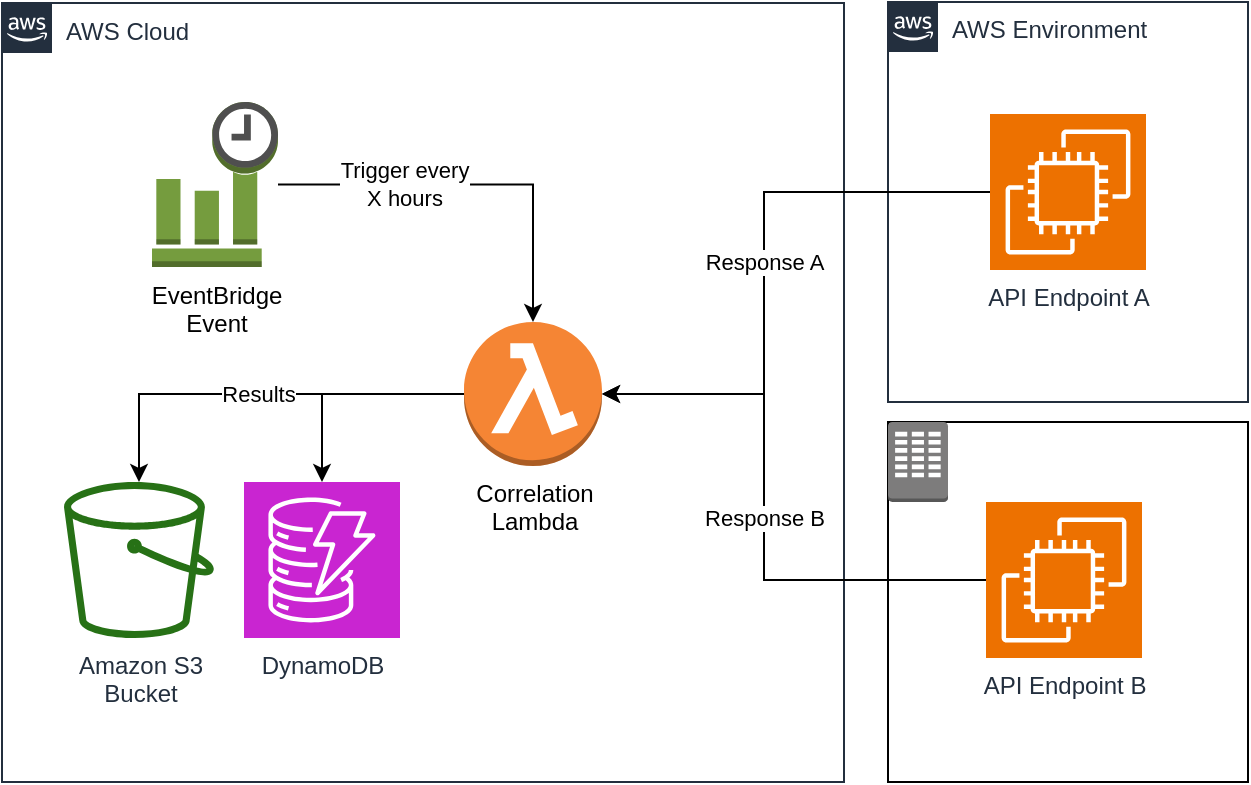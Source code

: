 <mxfile version="22.0.3" type="device">
  <diagram id="Ht1M8jgEwFfnCIfOTk4-" name="Page-1">
    <mxGraphModel dx="1266" dy="1500" grid="1" gridSize="10" guides="1" tooltips="1" connect="1" arrows="1" fold="1" page="1" pageScale="1" pageWidth="1169" pageHeight="827" math="0" shadow="0">
      <root>
        <mxCell id="0" />
        <mxCell id="1" parent="0" />
        <mxCell id="UEzPUAAOIrF-is8g5C7q-176" value="AWS Environment" style="points=[[0,0],[0.25,0],[0.5,0],[0.75,0],[1,0],[1,0.25],[1,0.5],[1,0.75],[1,1],[0.75,1],[0.5,1],[0.25,1],[0,1],[0,0.75],[0,0.5],[0,0.25]];outlineConnect=0;gradientColor=none;html=1;whiteSpace=wrap;fontSize=12;fontStyle=0;shape=mxgraph.aws4.group;grIcon=mxgraph.aws4.group_aws_cloud_alt;strokeColor=#232F3E;fillColor=none;verticalAlign=top;align=left;spacingLeft=30;fontColor=#232F3E;dashed=0;labelBackgroundColor=#ffffff;container=1;pointerEvents=0;collapsible=0;recursiveResize=0;" parent="1" vertex="1">
          <mxGeometry x="662" y="-790" width="180" height="200" as="geometry" />
        </mxCell>
        <mxCell id="A5bYDKnoqr3fhRiBPHVk-4" value="API Endpoint A" style="sketch=0;points=[[0,0,0],[0.25,0,0],[0.5,0,0],[0.75,0,0],[1,0,0],[0,1,0],[0.25,1,0],[0.5,1,0],[0.75,1,0],[1,1,0],[0,0.25,0],[0,0.5,0],[0,0.75,0],[1,0.25,0],[1,0.5,0],[1,0.75,0]];outlineConnect=0;fontColor=#232F3E;fillColor=#ED7100;strokeColor=#ffffff;dashed=0;verticalLabelPosition=bottom;verticalAlign=top;align=center;html=1;fontSize=12;fontStyle=0;aspect=fixed;shape=mxgraph.aws4.resourceIcon;resIcon=mxgraph.aws4.ec2;" vertex="1" parent="UEzPUAAOIrF-is8g5C7q-176">
          <mxGeometry x="51" y="56" width="78" height="78" as="geometry" />
        </mxCell>
        <mxCell id="UEzPUAAOIrF-is8g5C7q-175" value="AWS Cloud" style="points=[[0,0],[0.25,0],[0.5,0],[0.75,0],[1,0],[1,0.25],[1,0.5],[1,0.75],[1,1],[0.75,1],[0.5,1],[0.25,1],[0,1],[0,0.75],[0,0.5],[0,0.25]];outlineConnect=0;gradientColor=none;html=1;whiteSpace=wrap;fontSize=12;fontStyle=0;shape=mxgraph.aws4.group;grIcon=mxgraph.aws4.group_aws_cloud_alt;strokeColor=#232F3E;fillColor=none;verticalAlign=top;align=left;spacingLeft=30;fontColor=#232F3E;dashed=0;labelBackgroundColor=#ffffff;container=1;pointerEvents=0;collapsible=0;recursiveResize=0;" parent="1" vertex="1">
          <mxGeometry x="219" y="-789.5" width="421" height="389.5" as="geometry" />
        </mxCell>
        <mxCell id="A5bYDKnoqr3fhRiBPHVk-1" value="EventBridge&lt;br&gt;Event" style="outlineConnect=0;dashed=0;verticalLabelPosition=bottom;verticalAlign=top;align=center;html=1;shape=mxgraph.aws3.event_time_based;fillColor=#759C3E;gradientColor=none;" vertex="1" parent="UEzPUAAOIrF-is8g5C7q-175">
          <mxGeometry x="75" y="49.5" width="63" height="82.5" as="geometry" />
        </mxCell>
        <mxCell id="UEzPUAAOIrF-is8g5C7q-177" value="Amazon S3&lt;br&gt;Bucket&lt;br&gt;" style="outlineConnect=0;fontColor=#232F3E;gradientColor=none;fillColor=#277116;strokeColor=none;dashed=0;verticalLabelPosition=bottom;verticalAlign=top;align=center;html=1;fontSize=12;fontStyle=0;aspect=fixed;pointerEvents=1;shape=mxgraph.aws4.bucket;labelBackgroundColor=#ffffff;" parent="UEzPUAAOIrF-is8g5C7q-175" vertex="1">
          <mxGeometry x="31" y="239.5" width="75" height="78" as="geometry" />
        </mxCell>
        <mxCell id="A5bYDKnoqr3fhRiBPHVk-19" value="Results" style="edgeStyle=orthogonalEdgeStyle;rounded=0;orthogonalLoop=1;jettySize=auto;html=1;exitX=0;exitY=0.5;exitDx=0;exitDy=0;exitPerimeter=0;" edge="1" parent="UEzPUAAOIrF-is8g5C7q-175" source="A5bYDKnoqr3fhRiBPHVk-2" target="UEzPUAAOIrF-is8g5C7q-177">
          <mxGeometry relative="1" as="geometry" />
        </mxCell>
        <mxCell id="A5bYDKnoqr3fhRiBPHVk-20" style="edgeStyle=orthogonalEdgeStyle;rounded=0;orthogonalLoop=1;jettySize=auto;html=1;exitX=0;exitY=0.5;exitDx=0;exitDy=0;exitPerimeter=0;" edge="1" parent="UEzPUAAOIrF-is8g5C7q-175" source="A5bYDKnoqr3fhRiBPHVk-2" target="A5bYDKnoqr3fhRiBPHVk-18">
          <mxGeometry relative="1" as="geometry" />
        </mxCell>
        <mxCell id="A5bYDKnoqr3fhRiBPHVk-2" value="Correlation &lt;br&gt;Lambda" style="outlineConnect=0;dashed=0;verticalLabelPosition=bottom;verticalAlign=top;align=center;html=1;shape=mxgraph.aws3.lambda_function;fillColor=#F58534;gradientColor=none;" vertex="1" parent="UEzPUAAOIrF-is8g5C7q-175">
          <mxGeometry x="231" y="159.5" width="69" height="72" as="geometry" />
        </mxCell>
        <mxCell id="A5bYDKnoqr3fhRiBPHVk-17" value="Trigger every&lt;br&gt;X hours" style="edgeStyle=orthogonalEdgeStyle;rounded=0;orthogonalLoop=1;jettySize=auto;html=1;entryX=0.5;entryY=0;entryDx=0;entryDy=0;entryPerimeter=0;" edge="1" parent="UEzPUAAOIrF-is8g5C7q-175" source="A5bYDKnoqr3fhRiBPHVk-1" target="A5bYDKnoqr3fhRiBPHVk-2">
          <mxGeometry x="-0.358" relative="1" as="geometry">
            <mxPoint as="offset" />
          </mxGeometry>
        </mxCell>
        <mxCell id="A5bYDKnoqr3fhRiBPHVk-18" value="DynamoDB" style="sketch=0;points=[[0,0,0],[0.25,0,0],[0.5,0,0],[0.75,0,0],[1,0,0],[0,1,0],[0.25,1,0],[0.5,1,0],[0.75,1,0],[1,1,0],[0,0.25,0],[0,0.5,0],[0,0.75,0],[1,0.25,0],[1,0.5,0],[1,0.75,0]];outlineConnect=0;fontColor=#232F3E;fillColor=#C925D1;strokeColor=#ffffff;dashed=0;verticalLabelPosition=bottom;verticalAlign=top;align=center;html=1;fontSize=12;fontStyle=0;aspect=fixed;shape=mxgraph.aws4.resourceIcon;resIcon=mxgraph.aws4.dynamodb;" vertex="1" parent="UEzPUAAOIrF-is8g5C7q-175">
          <mxGeometry x="121" y="239.5" width="78" height="78" as="geometry" />
        </mxCell>
        <mxCell id="A5bYDKnoqr3fhRiBPHVk-7" value="Response A" style="edgeStyle=orthogonalEdgeStyle;rounded=0;orthogonalLoop=1;jettySize=auto;html=1;entryX=1;entryY=0.5;entryDx=0;entryDy=0;entryPerimeter=0;" edge="1" parent="1" source="A5bYDKnoqr3fhRiBPHVk-4" target="A5bYDKnoqr3fhRiBPHVk-2">
          <mxGeometry relative="1" as="geometry">
            <Array as="points">
              <mxPoint x="600" y="-695" />
              <mxPoint x="600" y="-594" />
            </Array>
          </mxGeometry>
        </mxCell>
        <mxCell id="A5bYDKnoqr3fhRiBPHVk-8" value="" style="whiteSpace=wrap;html=1;aspect=fixed;" vertex="1" parent="1">
          <mxGeometry x="662" y="-580" width="180" height="180" as="geometry" />
        </mxCell>
        <mxCell id="A5bYDKnoqr3fhRiBPHVk-9" value="API Endpoint B" style="sketch=0;points=[[0,0,0],[0.25,0,0],[0.5,0,0],[0.75,0,0],[1,0,0],[0,1,0],[0.25,1,0],[0.5,1,0],[0.75,1,0],[1,1,0],[0,0.25,0],[0,0.5,0],[0,0.75,0],[1,0.25,0],[1,0.5,0],[1,0.75,0]];outlineConnect=0;fontColor=#232F3E;fillColor=#ED7100;strokeColor=#ffffff;dashed=0;verticalLabelPosition=bottom;verticalAlign=top;align=center;html=1;fontSize=12;fontStyle=0;aspect=fixed;shape=mxgraph.aws4.resourceIcon;resIcon=mxgraph.aws4.ec2;" vertex="1" parent="1">
          <mxGeometry x="711" y="-540" width="78" height="78" as="geometry" />
        </mxCell>
        <mxCell id="A5bYDKnoqr3fhRiBPHVk-12" value="" style="outlineConnect=0;dashed=0;verticalLabelPosition=bottom;verticalAlign=top;align=center;html=1;shape=mxgraph.aws3.corporate_data_center;fillColor=#7D7C7C;gradientColor=none;" vertex="1" parent="1">
          <mxGeometry x="662" y="-580" width="30" height="40" as="geometry" />
        </mxCell>
        <mxCell id="A5bYDKnoqr3fhRiBPHVk-14" value="Response B" style="edgeStyle=orthogonalEdgeStyle;rounded=0;orthogonalLoop=1;jettySize=auto;html=1;exitX=0;exitY=0.5;exitDx=0;exitDy=0;exitPerimeter=0;entryX=1;entryY=0.5;entryDx=0;entryDy=0;entryPerimeter=0;" edge="1" parent="1" source="A5bYDKnoqr3fhRiBPHVk-9" target="A5bYDKnoqr3fhRiBPHVk-2">
          <mxGeometry relative="1" as="geometry">
            <Array as="points">
              <mxPoint x="600" y="-501" />
              <mxPoint x="600" y="-594" />
            </Array>
          </mxGeometry>
        </mxCell>
      </root>
    </mxGraphModel>
  </diagram>
</mxfile>
